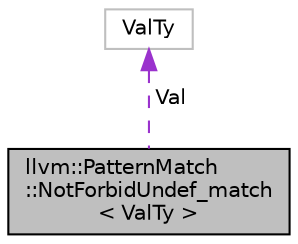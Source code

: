 digraph "llvm::PatternMatch::NotForbidUndef_match&lt; ValTy &gt;"
{
 // LATEX_PDF_SIZE
  bgcolor="transparent";
  edge [fontname="Helvetica",fontsize="10",labelfontname="Helvetica",labelfontsize="10"];
  node [fontname="Helvetica",fontsize="10",shape=record];
  Node1 [label="llvm::PatternMatch\l::NotForbidUndef_match\l\< ValTy \>",height=0.2,width=0.4,color="black", fillcolor="grey75", style="filled", fontcolor="black",tooltip=" "];
  Node2 -> Node1 [dir="back",color="darkorchid3",fontsize="10",style="dashed",label=" Val" ,fontname="Helvetica"];
  Node2 [label="ValTy",height=0.2,width=0.4,color="grey75",tooltip=" "];
}
